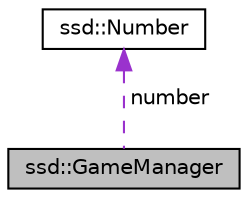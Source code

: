 digraph "ssd::GameManager"
{
 // INTERACTIVE_SVG=YES
 // LATEX_PDF_SIZE
  edge [fontname="Helvetica",fontsize="10",labelfontname="Helvetica",labelfontsize="10"];
  node [fontname="Helvetica",fontsize="10",shape=record];
  Node1 [label="ssd::GameManager",height=0.2,width=0.4,color="black", fillcolor="grey75", style="filled", fontcolor="black",tooltip="Class responsible for managing the state and logic of the game."];
  Node2 -> Node1 [dir="back",color="darkorchid3",fontsize="10",style="dashed",label=" number" ,fontname="Helvetica"];
  Node2 [label="ssd::Number",height=0.2,width=0.4,color="black", fillcolor="white", style="filled",URL="$structssd_1_1Number.html",tooltip="Structure to represent a number within a specific range."];
}
